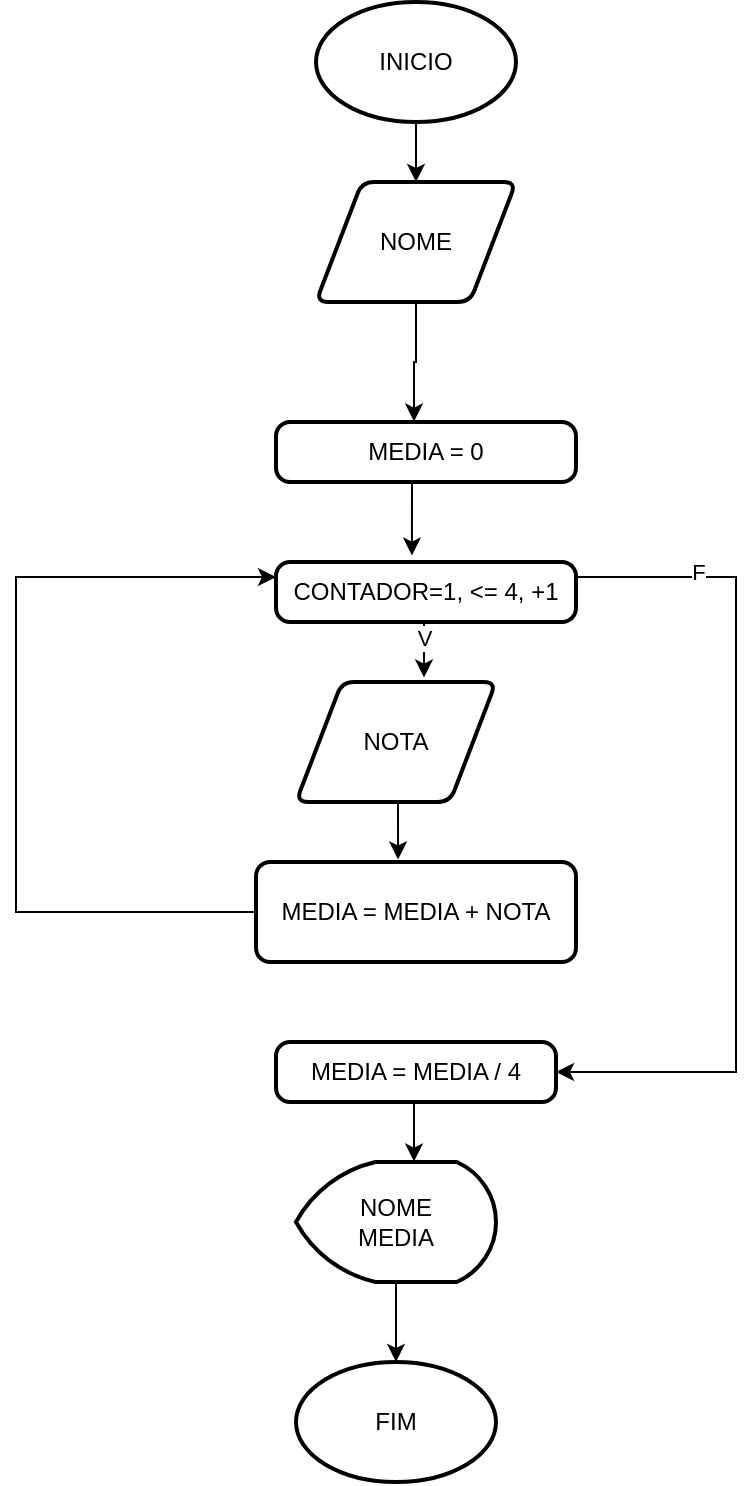 <mxfile version="25.0.3">
  <diagram name="Página-1" id="GZHEKmgkm9fvEg5oCFAc">
    <mxGraphModel dx="954" dy="560" grid="1" gridSize="10" guides="1" tooltips="1" connect="1" arrows="1" fold="1" page="1" pageScale="1" pageWidth="827" pageHeight="1169" math="0" shadow="0">
      <root>
        <mxCell id="0" />
        <mxCell id="1" parent="0" />
        <mxCell id="QGnBMXlt-jd7dAwE8LpM-10" style="edgeStyle=orthogonalEdgeStyle;rounded=0;orthogonalLoop=1;jettySize=auto;html=1;exitX=0.5;exitY=1;exitDx=0;exitDy=0;exitPerimeter=0;entryX=0.5;entryY=0;entryDx=0;entryDy=0;" edge="1" parent="1" source="QGnBMXlt-jd7dAwE8LpM-1" target="QGnBMXlt-jd7dAwE8LpM-3">
          <mxGeometry relative="1" as="geometry" />
        </mxCell>
        <mxCell id="QGnBMXlt-jd7dAwE8LpM-1" value="INICIO" style="strokeWidth=2;html=1;shape=mxgraph.flowchart.start_1;whiteSpace=wrap;" vertex="1" parent="1">
          <mxGeometry x="350" y="30" width="100" height="60" as="geometry" />
        </mxCell>
        <mxCell id="QGnBMXlt-jd7dAwE8LpM-2" value="FIM" style="strokeWidth=2;html=1;shape=mxgraph.flowchart.start_1;whiteSpace=wrap;" vertex="1" parent="1">
          <mxGeometry x="340" y="710" width="100" height="60" as="geometry" />
        </mxCell>
        <mxCell id="QGnBMXlt-jd7dAwE8LpM-3" value="NOME" style="shape=parallelogram;html=1;strokeWidth=2;perimeter=parallelogramPerimeter;whiteSpace=wrap;rounded=1;arcSize=12;size=0.23;" vertex="1" parent="1">
          <mxGeometry x="350" y="120" width="100" height="60" as="geometry" />
        </mxCell>
        <mxCell id="QGnBMXlt-jd7dAwE8LpM-4" value="MEDIA = 0" style="rounded=1;whiteSpace=wrap;html=1;absoluteArcSize=1;arcSize=14;strokeWidth=2;" vertex="1" parent="1">
          <mxGeometry x="330" y="240" width="150" height="30" as="geometry" />
        </mxCell>
        <mxCell id="QGnBMXlt-jd7dAwE8LpM-17" style="edgeStyle=orthogonalEdgeStyle;rounded=0;orthogonalLoop=1;jettySize=auto;html=1;exitX=1;exitY=0.25;exitDx=0;exitDy=0;entryX=1;entryY=0.5;entryDx=0;entryDy=0;" edge="1" parent="1" source="QGnBMXlt-jd7dAwE8LpM-5" target="QGnBMXlt-jd7dAwE8LpM-16">
          <mxGeometry relative="1" as="geometry">
            <Array as="points">
              <mxPoint x="560" y="318" />
              <mxPoint x="560" y="565" />
            </Array>
          </mxGeometry>
        </mxCell>
        <mxCell id="QGnBMXlt-jd7dAwE8LpM-18" value="F" style="edgeLabel;html=1;align=center;verticalAlign=middle;resizable=0;points=[];" vertex="1" connectable="0" parent="QGnBMXlt-jd7dAwE8LpM-17">
          <mxGeometry x="-0.708" y="4" relative="1" as="geometry">
            <mxPoint y="1" as="offset" />
          </mxGeometry>
        </mxCell>
        <mxCell id="QGnBMXlt-jd7dAwE8LpM-5" value="CONTADOR=1, &amp;lt;= 4, +1" style="rounded=1;whiteSpace=wrap;html=1;absoluteArcSize=1;arcSize=14;strokeWidth=2;" vertex="1" parent="1">
          <mxGeometry x="330" y="310" width="150" height="30" as="geometry" />
        </mxCell>
        <mxCell id="QGnBMXlt-jd7dAwE8LpM-7" value="NOTA" style="shape=parallelogram;html=1;strokeWidth=2;perimeter=parallelogramPerimeter;whiteSpace=wrap;rounded=1;arcSize=12;size=0.23;" vertex="1" parent="1">
          <mxGeometry x="340" y="370" width="100" height="60" as="geometry" />
        </mxCell>
        <mxCell id="QGnBMXlt-jd7dAwE8LpM-9" style="edgeStyle=orthogonalEdgeStyle;rounded=0;orthogonalLoop=1;jettySize=auto;html=1;exitX=0;exitY=0.5;exitDx=0;exitDy=0;entryX=0;entryY=0.25;entryDx=0;entryDy=0;" edge="1" parent="1" source="QGnBMXlt-jd7dAwE8LpM-8" target="QGnBMXlt-jd7dAwE8LpM-5">
          <mxGeometry relative="1" as="geometry">
            <Array as="points">
              <mxPoint x="200" y="485" />
              <mxPoint x="200" y="318" />
            </Array>
          </mxGeometry>
        </mxCell>
        <mxCell id="QGnBMXlt-jd7dAwE8LpM-8" value="MEDIA = MEDIA + NOTA" style="rounded=1;whiteSpace=wrap;html=1;absoluteArcSize=1;arcSize=14;strokeWidth=2;" vertex="1" parent="1">
          <mxGeometry x="320" y="460" width="160" height="50" as="geometry" />
        </mxCell>
        <mxCell id="QGnBMXlt-jd7dAwE8LpM-11" style="edgeStyle=orthogonalEdgeStyle;rounded=0;orthogonalLoop=1;jettySize=auto;html=1;exitX=0.5;exitY=1;exitDx=0;exitDy=0;entryX=0.46;entryY=-0.008;entryDx=0;entryDy=0;entryPerimeter=0;" edge="1" parent="1" source="QGnBMXlt-jd7dAwE8LpM-3" target="QGnBMXlt-jd7dAwE8LpM-4">
          <mxGeometry relative="1" as="geometry" />
        </mxCell>
        <mxCell id="QGnBMXlt-jd7dAwE8LpM-12" style="edgeStyle=orthogonalEdgeStyle;rounded=0;orthogonalLoop=1;jettySize=auto;html=1;exitX=0.5;exitY=1;exitDx=0;exitDy=0;entryX=0.453;entryY=-0.108;entryDx=0;entryDy=0;entryPerimeter=0;" edge="1" parent="1" source="QGnBMXlt-jd7dAwE8LpM-4" target="QGnBMXlt-jd7dAwE8LpM-5">
          <mxGeometry relative="1" as="geometry" />
        </mxCell>
        <mxCell id="QGnBMXlt-jd7dAwE8LpM-13" style="edgeStyle=orthogonalEdgeStyle;rounded=0;orthogonalLoop=1;jettySize=auto;html=1;exitX=0.5;exitY=1;exitDx=0;exitDy=0;entryX=0.64;entryY=-0.037;entryDx=0;entryDy=0;entryPerimeter=0;" edge="1" parent="1" source="QGnBMXlt-jd7dAwE8LpM-5" target="QGnBMXlt-jd7dAwE8LpM-7">
          <mxGeometry relative="1" as="geometry" />
        </mxCell>
        <mxCell id="QGnBMXlt-jd7dAwE8LpM-15" value="V" style="edgeLabel;html=1;align=center;verticalAlign=middle;resizable=0;points=[];" vertex="1" connectable="0" parent="QGnBMXlt-jd7dAwE8LpM-13">
          <mxGeometry x="-0.375" relative="1" as="geometry">
            <mxPoint as="offset" />
          </mxGeometry>
        </mxCell>
        <mxCell id="QGnBMXlt-jd7dAwE8LpM-14" style="edgeStyle=orthogonalEdgeStyle;rounded=0;orthogonalLoop=1;jettySize=auto;html=1;exitX=0.5;exitY=1;exitDx=0;exitDy=0;entryX=0.444;entryY=-0.025;entryDx=0;entryDy=0;entryPerimeter=0;" edge="1" parent="1" source="QGnBMXlt-jd7dAwE8LpM-7" target="QGnBMXlt-jd7dAwE8LpM-8">
          <mxGeometry relative="1" as="geometry" />
        </mxCell>
        <mxCell id="QGnBMXlt-jd7dAwE8LpM-16" value="MEDIA = MEDIA / 4" style="rounded=1;whiteSpace=wrap;html=1;absoluteArcSize=1;arcSize=14;strokeWidth=2;" vertex="1" parent="1">
          <mxGeometry x="330" y="550" width="140" height="30" as="geometry" />
        </mxCell>
        <mxCell id="QGnBMXlt-jd7dAwE8LpM-19" value="NOME&lt;div&gt;MEDIA&lt;/div&gt;" style="strokeWidth=2;html=1;shape=mxgraph.flowchart.display;whiteSpace=wrap;" vertex="1" parent="1">
          <mxGeometry x="340" y="610" width="100" height="60" as="geometry" />
        </mxCell>
        <mxCell id="QGnBMXlt-jd7dAwE8LpM-20" style="edgeStyle=orthogonalEdgeStyle;rounded=0;orthogonalLoop=1;jettySize=auto;html=1;exitX=0.5;exitY=1;exitDx=0;exitDy=0;entryX=0.59;entryY=-0.004;entryDx=0;entryDy=0;entryPerimeter=0;" edge="1" parent="1" source="QGnBMXlt-jd7dAwE8LpM-16" target="QGnBMXlt-jd7dAwE8LpM-19">
          <mxGeometry relative="1" as="geometry" />
        </mxCell>
        <mxCell id="QGnBMXlt-jd7dAwE8LpM-21" style="edgeStyle=orthogonalEdgeStyle;rounded=0;orthogonalLoop=1;jettySize=auto;html=1;exitX=0.5;exitY=1;exitDx=0;exitDy=0;exitPerimeter=0;entryX=0.5;entryY=0;entryDx=0;entryDy=0;entryPerimeter=0;" edge="1" parent="1" source="QGnBMXlt-jd7dAwE8LpM-19" target="QGnBMXlt-jd7dAwE8LpM-2">
          <mxGeometry relative="1" as="geometry" />
        </mxCell>
      </root>
    </mxGraphModel>
  </diagram>
</mxfile>
